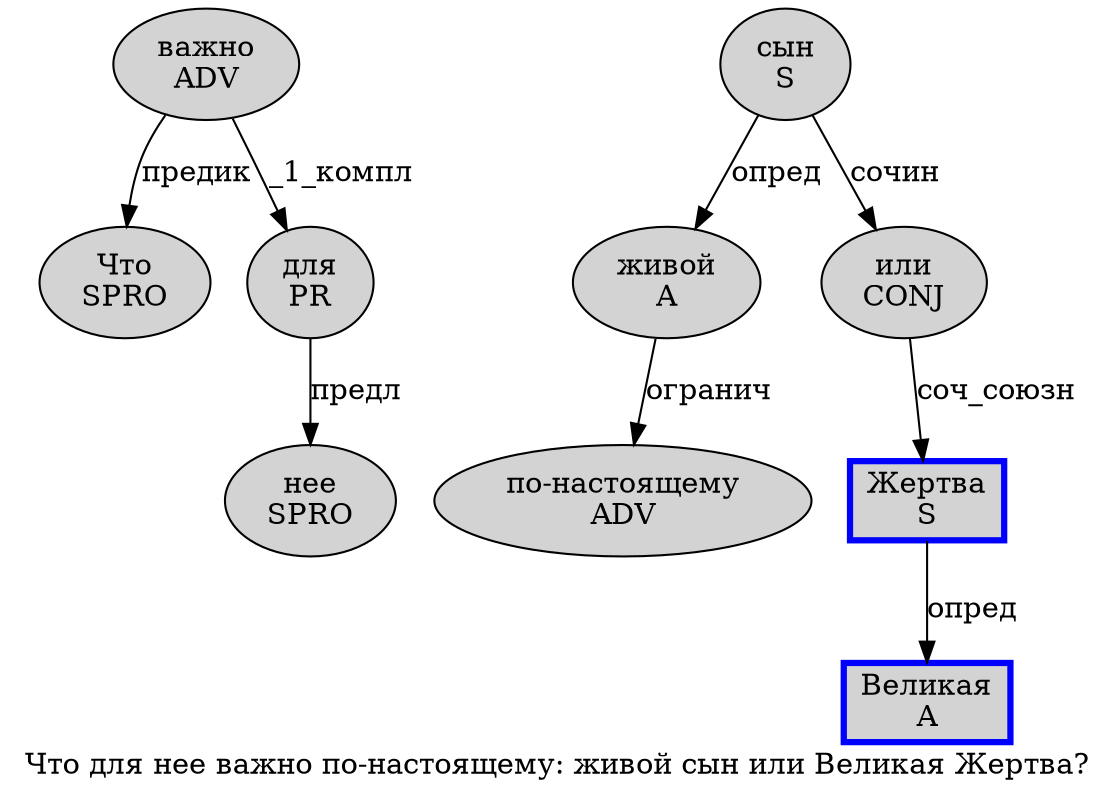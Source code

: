 digraph SENTENCE_453 {
	graph [label="Что для нее важно по-настоящему: живой сын или Великая Жертва?"]
	node [style=filled]
		0 [label="Что
SPRO" color="" fillcolor=lightgray penwidth=1 shape=ellipse]
		1 [label="для
PR" color="" fillcolor=lightgray penwidth=1 shape=ellipse]
		2 [label="нее
SPRO" color="" fillcolor=lightgray penwidth=1 shape=ellipse]
		3 [label="важно
ADV" color="" fillcolor=lightgray penwidth=1 shape=ellipse]
		4 [label="по-настоящему
ADV" color="" fillcolor=lightgray penwidth=1 shape=ellipse]
		6 [label="живой
A" color="" fillcolor=lightgray penwidth=1 shape=ellipse]
		7 [label="сын
S" color="" fillcolor=lightgray penwidth=1 shape=ellipse]
		8 [label="или
CONJ" color="" fillcolor=lightgray penwidth=1 shape=ellipse]
		9 [label="Великая
A" color=blue fillcolor=lightgray penwidth=3 shape=box]
		10 [label="Жертва
S" color=blue fillcolor=lightgray penwidth=3 shape=box]
			1 -> 2 [label="предл"]
			6 -> 4 [label="огранич"]
			7 -> 6 [label="опред"]
			7 -> 8 [label="сочин"]
			8 -> 10 [label="соч_союзн"]
			10 -> 9 [label="опред"]
			3 -> 0 [label="предик"]
			3 -> 1 [label="_1_компл"]
}
